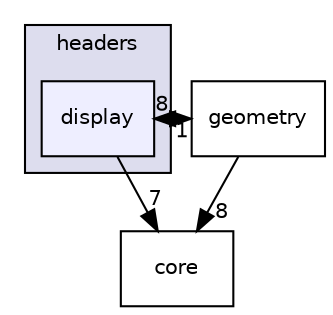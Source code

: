 digraph "C:/Users/vishu.b/source/repos/venumb/zSpace_v001/headers/display" {
  compound=true
  node [ fontsize="10", fontname="Helvetica"];
  edge [ labelfontsize="10", labelfontname="Helvetica"];
  subgraph clusterdir_23bc3ef9c0c65852104e023cfd46f1cf {
    graph [ bgcolor="#ddddee", pencolor="black", label="headers" fontname="Helvetica", fontsize="10", URL="dir_23bc3ef9c0c65852104e023cfd46f1cf.html"]
  dir_5862f1c21abbfbe36d500a314b7c02de [shape=box, label="display", style="filled", fillcolor="#eeeeff", pencolor="black", URL="dir_5862f1c21abbfbe36d500a314b7c02de.html"];
  }
  dir_2c78b881e4b4a268aea6361c0bb052d5 [shape=box label="geometry" URL="dir_2c78b881e4b4a268aea6361c0bb052d5.html"];
  dir_7f29b4d89fa10ef71cafc38f1542a1ae [shape=box label="core" URL="dir_7f29b4d89fa10ef71cafc38f1542a1ae.html"];
  dir_5862f1c21abbfbe36d500a314b7c02de->dir_2c78b881e4b4a268aea6361c0bb052d5 [headlabel="8", labeldistance=1.5 headhref="dir_000011_000013.html"];
  dir_5862f1c21abbfbe36d500a314b7c02de->dir_7f29b4d89fa10ef71cafc38f1542a1ae [headlabel="7", labeldistance=1.5 headhref="dir_000011_000009.html"];
  dir_2c78b881e4b4a268aea6361c0bb052d5->dir_5862f1c21abbfbe36d500a314b7c02de [headlabel="1", labeldistance=1.5 headhref="dir_000013_000011.html"];
  dir_2c78b881e4b4a268aea6361c0bb052d5->dir_7f29b4d89fa10ef71cafc38f1542a1ae [headlabel="8", labeldistance=1.5 headhref="dir_000013_000009.html"];
}
